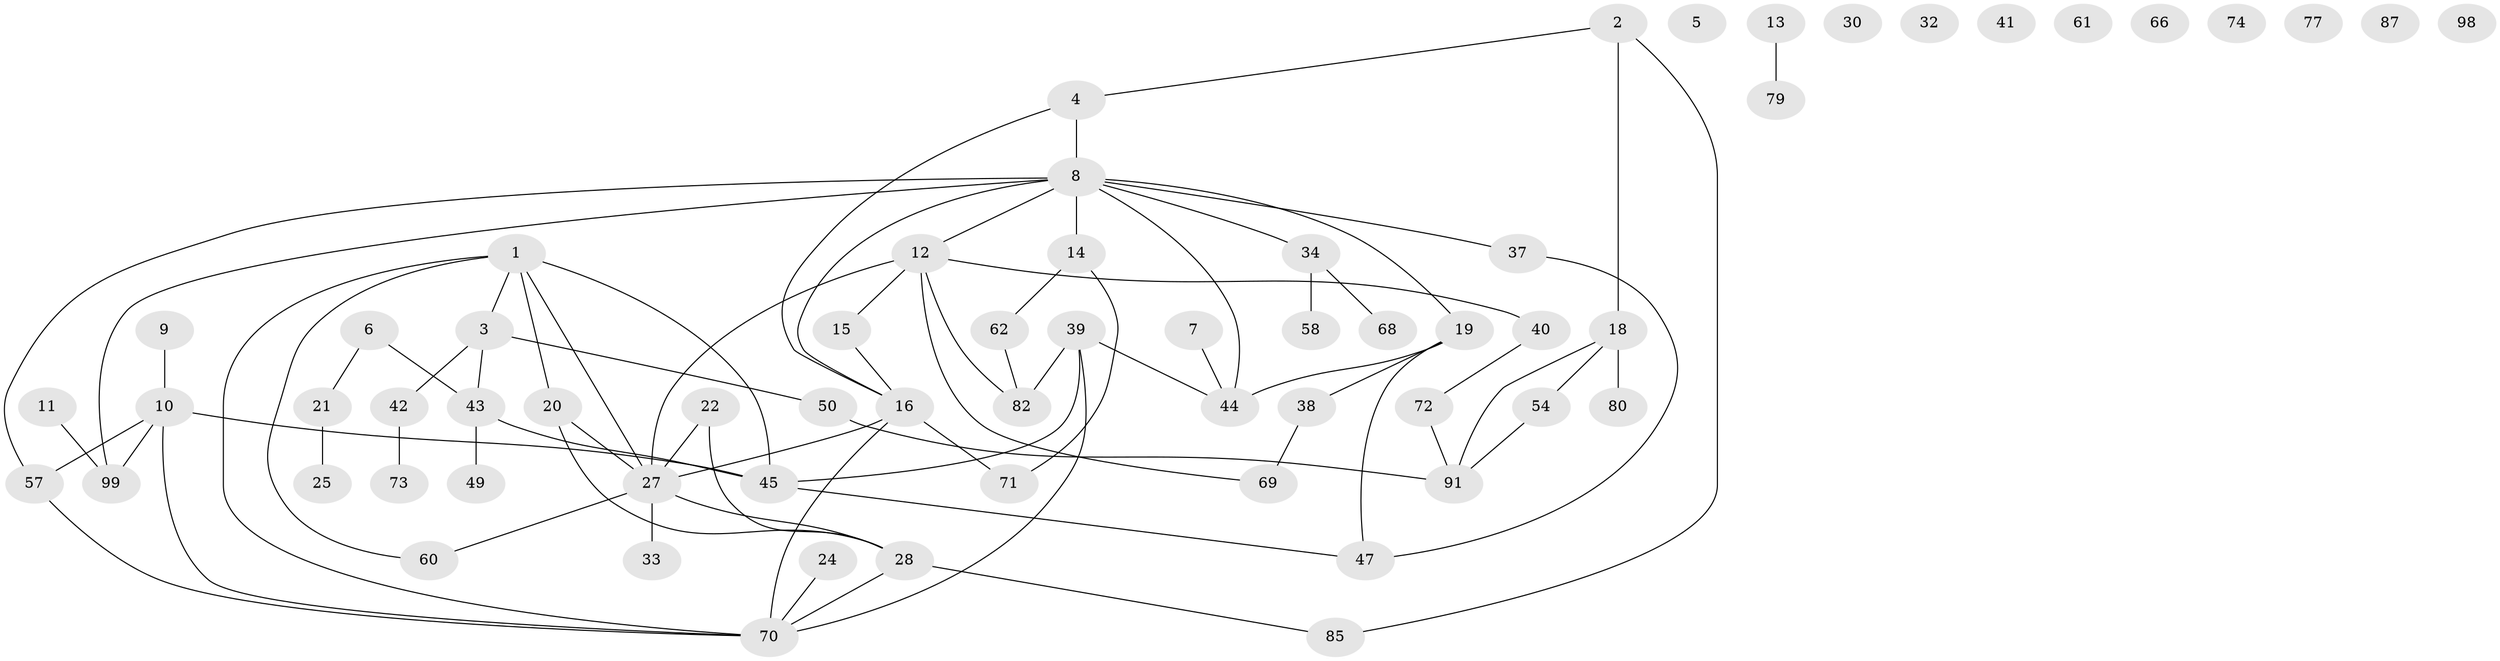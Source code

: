 // original degree distribution, {6: 0.009345794392523364, 3: 0.2616822429906542, 4: 0.08411214953271028, 0: 0.09345794392523364, 2: 0.2897196261682243, 1: 0.205607476635514, 9: 0.009345794392523364, 5: 0.04672897196261682}
// Generated by graph-tools (version 1.1) at 2025/16/03/04/25 18:16:25]
// undirected, 64 vertices, 79 edges
graph export_dot {
graph [start="1"]
  node [color=gray90,style=filled];
  1 [super="+29+93"];
  2;
  3;
  4;
  5;
  6;
  7;
  8 [super="+35+17"];
  9;
  10 [super="+88"];
  11;
  12 [super="+55+46"];
  13;
  14 [super="+101"];
  15;
  16 [super="+52"];
  18 [super="+23"];
  19 [super="+26+76"];
  20;
  21 [super="+104"];
  22;
  24;
  25 [super="+51"];
  27 [super="+59+36"];
  28 [super="+53+31"];
  30;
  32;
  33;
  34 [super="+90"];
  37 [super="+75"];
  38 [super="+63"];
  39 [super="+67"];
  40 [super="+84"];
  41;
  42 [super="+100"];
  43 [super="+65"];
  44 [super="+94"];
  45 [super="+48"];
  47;
  49;
  50;
  54 [super="+92"];
  57 [super="+89"];
  58;
  60 [super="+97"];
  61;
  62 [super="+78+83"];
  66;
  68;
  69 [super="+81"];
  70 [super="+86"];
  71;
  72 [super="+106"];
  73;
  74;
  77;
  79;
  80;
  82;
  85 [super="+102"];
  87;
  91 [super="+105"];
  98;
  99;
  1 -- 3;
  1 -- 20;
  1 -- 70;
  1 -- 60;
  1 -- 45;
  1 -- 27;
  2 -- 4;
  2 -- 18;
  2 -- 85;
  3 -- 43;
  3 -- 50;
  3 -- 42;
  4 -- 8;
  4 -- 16;
  6 -- 21;
  6 -- 43;
  7 -- 44;
  8 -- 14;
  8 -- 19;
  8 -- 37;
  8 -- 57;
  8 -- 99;
  8 -- 34;
  8 -- 12;
  8 -- 44;
  8 -- 16;
  9 -- 10;
  10 -- 45;
  10 -- 70;
  10 -- 57;
  10 -- 99;
  11 -- 99;
  12 -- 27;
  12 -- 82;
  12 -- 15;
  12 -- 69;
  12 -- 40;
  13 -- 79;
  14 -- 71;
  14 -- 62;
  15 -- 16;
  16 -- 27;
  16 -- 70;
  16 -- 71;
  18 -- 54;
  18 -- 80;
  18 -- 91;
  19 -- 44;
  19 -- 38;
  19 -- 47;
  20 -- 27;
  20 -- 28;
  21 -- 25;
  22 -- 27;
  22 -- 28;
  24 -- 70;
  27 -- 60;
  27 -- 28;
  27 -- 33;
  28 -- 85;
  28 -- 70;
  34 -- 68;
  34 -- 58;
  37 -- 47;
  38 -- 69;
  39 -- 82;
  39 -- 70;
  39 -- 44;
  39 -- 45;
  40 -- 72;
  42 -- 73;
  43 -- 49;
  43 -- 45;
  45 -- 47;
  50 -- 91;
  54 -- 91;
  57 -- 70;
  62 -- 82;
  72 -- 91;
}
